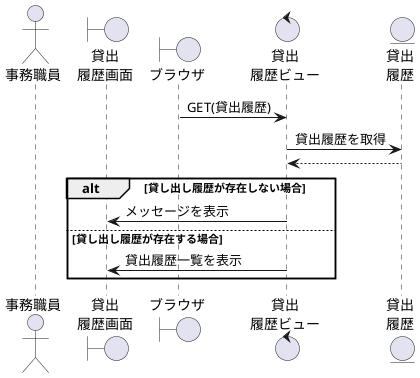 @startuml KR
 
actor "事務職員" as staff
boundary "貸出\n履歴画面" as KRs
boundary "ブラウザ" as brz
control "貸出\n履歴ビュー" as KRv
entity "貸出\n履歴" as KR
 
brz -> KRv: GET(貸出履歴)
KRv -> KR: 貸出履歴を取得
KRv <-- KR:
alt 貸し出し履歴が存在しない場合
KRv -> KRs:メッセージを表示
else 貸し出し履歴が存在する場合
KRs <- KRv:貸出履歴一覧を表示
end
 
@enduml